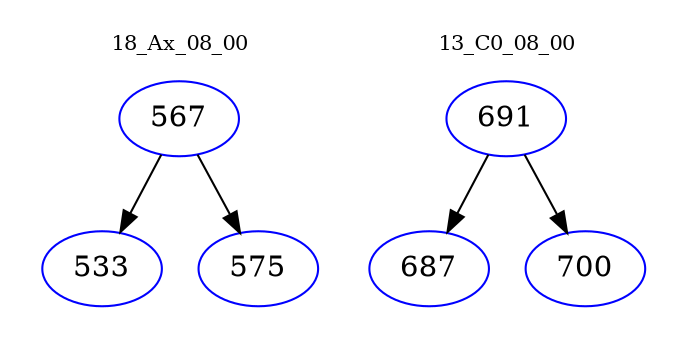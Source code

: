 digraph{
subgraph cluster_0 {
color = white
label = "18_Ax_08_00";
fontsize=10;
T0_567 [label="567", color="blue"]
T0_567 -> T0_533 [color="black"]
T0_533 [label="533", color="blue"]
T0_567 -> T0_575 [color="black"]
T0_575 [label="575", color="blue"]
}
subgraph cluster_1 {
color = white
label = "13_C0_08_00";
fontsize=10;
T1_691 [label="691", color="blue"]
T1_691 -> T1_687 [color="black"]
T1_687 [label="687", color="blue"]
T1_691 -> T1_700 [color="black"]
T1_700 [label="700", color="blue"]
}
}
